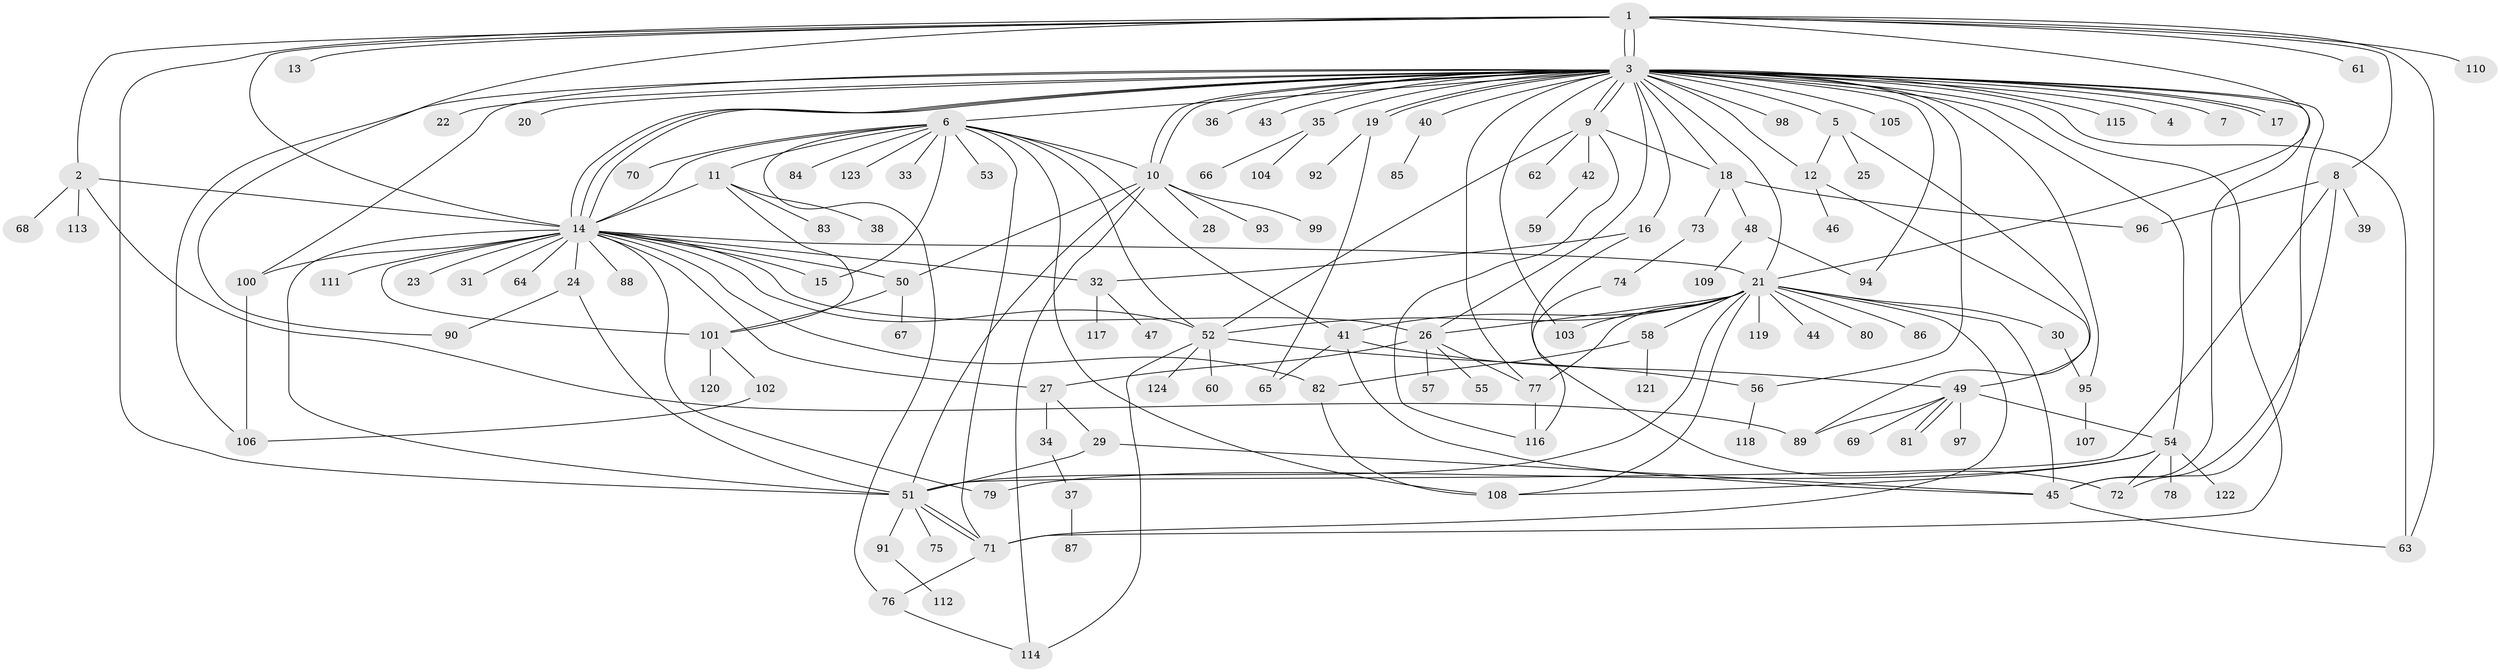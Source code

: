 // Generated by graph-tools (version 1.1) at 2025/11/02/27/25 16:11:09]
// undirected, 124 vertices, 196 edges
graph export_dot {
graph [start="1"]
  node [color=gray90,style=filled];
  1;
  2;
  3;
  4;
  5;
  6;
  7;
  8;
  9;
  10;
  11;
  12;
  13;
  14;
  15;
  16;
  17;
  18;
  19;
  20;
  21;
  22;
  23;
  24;
  25;
  26;
  27;
  28;
  29;
  30;
  31;
  32;
  33;
  34;
  35;
  36;
  37;
  38;
  39;
  40;
  41;
  42;
  43;
  44;
  45;
  46;
  47;
  48;
  49;
  50;
  51;
  52;
  53;
  54;
  55;
  56;
  57;
  58;
  59;
  60;
  61;
  62;
  63;
  64;
  65;
  66;
  67;
  68;
  69;
  70;
  71;
  72;
  73;
  74;
  75;
  76;
  77;
  78;
  79;
  80;
  81;
  82;
  83;
  84;
  85;
  86;
  87;
  88;
  89;
  90;
  91;
  92;
  93;
  94;
  95;
  96;
  97;
  98;
  99;
  100;
  101;
  102;
  103;
  104;
  105;
  106;
  107;
  108;
  109;
  110;
  111;
  112;
  113;
  114;
  115;
  116;
  117;
  118;
  119;
  120;
  121;
  122;
  123;
  124;
  1 -- 2;
  1 -- 3;
  1 -- 3;
  1 -- 8;
  1 -- 13;
  1 -- 14;
  1 -- 21;
  1 -- 51;
  1 -- 61;
  1 -- 63;
  1 -- 90;
  1 -- 110;
  2 -- 14;
  2 -- 68;
  2 -- 89;
  2 -- 113;
  3 -- 4;
  3 -- 5;
  3 -- 6;
  3 -- 7;
  3 -- 9;
  3 -- 9;
  3 -- 10;
  3 -- 10;
  3 -- 12;
  3 -- 14;
  3 -- 14;
  3 -- 14;
  3 -- 16;
  3 -- 17;
  3 -- 17;
  3 -- 18;
  3 -- 19;
  3 -- 19;
  3 -- 20;
  3 -- 21;
  3 -- 22;
  3 -- 26;
  3 -- 35;
  3 -- 36;
  3 -- 40;
  3 -- 43;
  3 -- 45;
  3 -- 54;
  3 -- 56;
  3 -- 63;
  3 -- 71;
  3 -- 72;
  3 -- 77;
  3 -- 94;
  3 -- 95;
  3 -- 98;
  3 -- 100;
  3 -- 103;
  3 -- 105;
  3 -- 106;
  3 -- 115;
  5 -- 12;
  5 -- 25;
  5 -- 89;
  6 -- 10;
  6 -- 11;
  6 -- 14;
  6 -- 15;
  6 -- 33;
  6 -- 41;
  6 -- 52;
  6 -- 53;
  6 -- 70;
  6 -- 71;
  6 -- 76;
  6 -- 84;
  6 -- 108;
  6 -- 123;
  8 -- 39;
  8 -- 45;
  8 -- 51;
  8 -- 96;
  9 -- 18;
  9 -- 42;
  9 -- 52;
  9 -- 62;
  9 -- 116;
  10 -- 28;
  10 -- 50;
  10 -- 51;
  10 -- 93;
  10 -- 99;
  10 -- 114;
  11 -- 14;
  11 -- 38;
  11 -- 83;
  11 -- 101;
  12 -- 46;
  12 -- 49;
  14 -- 15;
  14 -- 21;
  14 -- 23;
  14 -- 24;
  14 -- 26;
  14 -- 27;
  14 -- 31;
  14 -- 32;
  14 -- 50;
  14 -- 51;
  14 -- 52;
  14 -- 64;
  14 -- 79;
  14 -- 82;
  14 -- 88;
  14 -- 100;
  14 -- 101;
  14 -- 111;
  16 -- 32;
  16 -- 72;
  18 -- 48;
  18 -- 73;
  18 -- 96;
  19 -- 65;
  19 -- 92;
  21 -- 26;
  21 -- 30;
  21 -- 41;
  21 -- 44;
  21 -- 45;
  21 -- 51;
  21 -- 52;
  21 -- 58;
  21 -- 71;
  21 -- 77;
  21 -- 80;
  21 -- 86;
  21 -- 103;
  21 -- 108;
  21 -- 119;
  24 -- 51;
  24 -- 90;
  26 -- 27;
  26 -- 55;
  26 -- 57;
  26 -- 77;
  27 -- 29;
  27 -- 34;
  29 -- 45;
  29 -- 51;
  30 -- 95;
  32 -- 47;
  32 -- 117;
  34 -- 37;
  35 -- 66;
  35 -- 104;
  37 -- 87;
  40 -- 85;
  41 -- 45;
  41 -- 49;
  41 -- 65;
  42 -- 59;
  45 -- 63;
  48 -- 94;
  48 -- 109;
  49 -- 54;
  49 -- 69;
  49 -- 81;
  49 -- 81;
  49 -- 89;
  49 -- 97;
  50 -- 67;
  50 -- 101;
  51 -- 71;
  51 -- 71;
  51 -- 75;
  51 -- 91;
  52 -- 56;
  52 -- 60;
  52 -- 114;
  52 -- 124;
  54 -- 72;
  54 -- 78;
  54 -- 79;
  54 -- 108;
  54 -- 122;
  56 -- 118;
  58 -- 82;
  58 -- 121;
  71 -- 76;
  73 -- 74;
  74 -- 116;
  76 -- 114;
  77 -- 116;
  82 -- 108;
  91 -- 112;
  95 -- 107;
  100 -- 106;
  101 -- 102;
  101 -- 120;
  102 -- 106;
}
